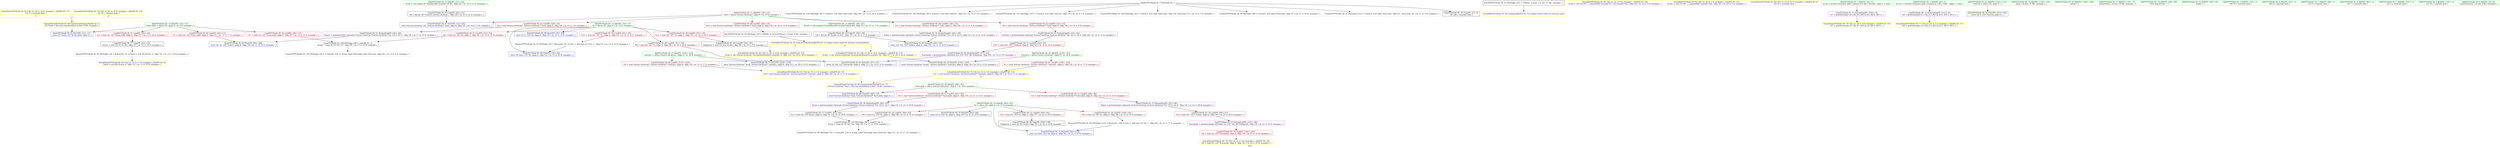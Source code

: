 digraph "VFG" {
	label="VFG";

	Node0x64d4032958d0 [shape=record,color=grey,label="{CmpVFGNode ID: 106 PAGEdge: [49 = cmp(48, 47, )]\n    %cmp = icmp slt i32 %6, %7, !dbg !44 \{ ln: 13  cl: 23  fl: example.c \}}"];
	Node0x64d4032958d0 -> Node0x64d4032951a0[style=solid];
	Node0x64d403295600 [shape=record,color=grey,label="{CmpVFGNode ID: 105 PAGEdge: [94 = cmp(93, 90, )]\n    %cmp = icmp slt i32 %0, %2, !dbg !32 \{ ln: 21  cl: 23  fl: example.c \}}"];
	Node0x64d403295600 -> Node0x64d4032946b0[style=solid];
	Node0x64d4032953d0 [shape=record,color=grey,label="{UnaryOPVFGNode ID: 104 PAGEdge: [45 = Unary(3, )]      br label %for.cond, !dbg !40 \{ ln: 13  cl: 10  fl: example.c \}}"];
	Node0x64d4032951a0 [shape=record,color=grey,label="{UnaryOPVFGNode ID: 103 PAGEdge: [50 = Unary(49, )]      br i1 %cmp, label %for.body, label %for.end, !dbg !45 \{ ln: 13  cl: 5  fl: example.c \}}"];
	Node0x64d403294f70 [shape=record,color=grey,label="{UnaryOPVFGNode ID: 102 PAGEdge: [59 = Unary(3, )]      br label %for.inc, !dbg !52 \{ ln: 15  cl: 5  fl: example.c \}}"];
	Node0x64d403294d40 [shape=record,color=grey,label="{UnaryOPVFGNode ID: 101 PAGEdge: [107 = Unary(3, )]      br label %for.inc, !dbg !39 \{ ln: 23  cl: 5  fl: example.c \}}"];
	Node0x64d403294b10 [shape=record,color=grey,label="{UnaryOPVFGNode ID: 100 PAGEdge: [65 = Unary(3, )]      br label %for.cond, !dbg !54, !llvm.loop !55 \{ ln: 13  cl: 5  fl: example.c \}}"];
	Node0x64d4032948e0 [shape=record,color=grey,label="{UnaryOPVFGNode ID: 99 PAGEdge: [88 = Unary(3, )]      br label %for.cond, !dbg !27 \{ ln: 21  cl: 10  fl: example.c \}}"];
	Node0x64d4032946b0 [shape=record,color=grey,label="{UnaryOPVFGNode ID: 98 PAGEdge: [95 = Unary(94, )]      br i1 %cmp, label %for.body, label %for.end, !dbg !33 \{ ln: 21  cl: 5  fl: example.c \}}"];
	Node0x64d403294410 [shape=record,color=grey,label="{UnaryOPVFGNode ID: 97 PAGEdge: [112 = Unary(3, )]      br label %for.cond, !dbg !41, !llvm.loop !42 \{ ln: 21  cl: 5  fl: example.c \}}"];
	Node0x64d4032941b0 [shape=record,color=grey,label="{BinaryOPVFGNode ID: 96 PAGEdge: [34 = Binary(35, 33, )]      %mul = mul i64 %conv, 4, !dbg !32 \{ ln: 12  cl: 29  fl: example.c \}}"];
	Node0x64d4032941b0 -> Node0x64d403292810[style=solid];
	Node0x64d40328ac90 [shape=record,color=grey,label="{BinaryOPVFGNode ID: 95 PAGEdge: [62 = Binary(63, 61, )]      %inc = add nsw i32 %12, 1, !dbg !53 \{ ln: 13  cl: 32  fl: example.c \}}"];
	Node0x64d40328ac90 -> Node0x64d4032919d0[style=solid];
	Node0x64d40324a780 [shape=record,color=grey,label="{BinaryOPVFGNode ID: 94 PAGEdge: [110 = Binary(63, 109, )]      %inc = add nsw i32 %8, 1, !dbg !40 \{ ln: 21  cl: 37  fl: example.c \}}"];
	Node0x64d40324a780 -> Node0x64d403291d60[style=solid];
	Node0x64d403293af0 [shape=record,color=black,label="{IntraPHIVFGNode ID: 93 PAGEdge: [10 = PHI(66, )]    createIntArray \{ in line: 9 file: example.c \}}"];
	Node0x64d403293af0 -> Node0x64d403293700[style=solid];
	Node0x64d40324a680 [shape=record,color=black,label="{IntraPHIVFGNode ID: 92 PAGEdge: [121 = PHI(44, )]    main \{ in line: 27 file: example.c \}}"];
	Node0x64d40324a680 -> Node0x64d403293520[style=solid];
	Node0x64d403293700 [shape=record,color=yellow,penwidth=2,label="{FormalRetVFGNode ID: 91 Fun[createIntArray]RetPN ID: 10 unique return node for function createIntArray|{<s0>5|<s1>6}}"];
	Node0x64d403293700:s0 -> Node0x64d403292cd0[style=solid,color=blue];
	Node0x64d403293700:s1 -> Node0x64d4032930f0[style=solid,color=blue];
	Node0x64d403293520 [shape=record,color=yellow,penwidth=2,label="{FormalRetVFGNode ID: 90 Fun[main]RetPN ID: 121 unique return node for function main}"];
	Node0x64d40328b470 [shape=record,color=yellow,penwidth=2,label="{FormalParmVFGNode ID: 89 Fun[createIntArray]ValPN ID: 11\n i32 %size \{ 0th arg createIntArray in line: 9 file: example.c \}}"];
	Node0x64d40328b470 -> Node0x64d4032912b0[style=solid];
	Node0x64d40324a5b0 [shape=record,color=yellow,penwidth=2,label="{FormalParmVFGNode ID: 88 Fun[useIntArray]ValPN ID: 79\n %struct.IntArray* %arr \{ 0th arg useIntArray in line: 19 file: example.c \}}"];
	Node0x64d40324a5b0 -> Node0x64d403291b00[style=solid];
	Node0x64d4032930f0 [shape=record,color=yellow,penwidth=2,label="{ActualRetVFGNode ID: 87 CS[\{ ln: 29  cl: 24  fl: example.c \}]ValPN ID: 134\n   %call1 = call %struct.IntArray* @createIntArray(i32 noundef 10), !dbg !27 \{ ln: 29  cl: 24  fl: example.c \}}"];
	Node0x64d4032930f0 -> Node0x64d4032920f0[style=solid];
	Node0x64d403292f90 [shape=record,color=yellow,penwidth=2,label="{ActualRetVFGNode ID: 86 CS[\{ ln: 22  cl: 9  fl: example.c \}]ValPN ID: 104\n   %call = call i32 (i8*, ...) @printf(i8* noundef %7, i32 noundef %6), !dbg !38 \{ ln: 22  cl: 9  fl: example.c \}}"];
	Node0x64d403292e30 [shape=record,color=yellow,penwidth=2,label="{ActualRetVFGNode ID: 85 CS[\{ ln: 24  cl: 5  fl: example.c \}]ValPN ID: 114\n   %call1 = call i32 (i8*, ...) @printf(i8* noundef %9), !dbg !45 \{ ln: 24  cl: 5  fl: example.c \}}"];
	Node0x64d403292cd0 [shape=record,color=yellow,penwidth=2,label="{ActualRetVFGNode ID: 84 CS[\{ ln: 28  cl: 24  fl: example.c \}]ValPN ID: 130\n   %call = call %struct.IntArray* @createIntArray(i32 noundef 5), !dbg !24 \{ ln: 28  cl: 24  fl: example.c \}}"];
	Node0x64d403292cd0 -> Node0x64d403291fc0[style=solid];
	Node0x64d403292ba0 [shape=record,color=yellow,penwidth=2,label="{ActualParmVFGNode ID: 83 CS[\{ ln: 10  cl: 21  fl: example.c \}]ValPN ID: 23\n i64 16 \{ constant data \}}"];
	Node0x64d403292a70 [shape=record,color=yellow,penwidth=2,label="{ActualParmVFGNode ID: 82 CS[\{ ln: 28  cl: 24  fl: example.c \}]ValPN ID: 131\n i32 5 \{ constant data \}|{<s0>5}}"];
	Node0x64d403292a70:s0 -> Node0x64d40328b470[style=solid,color=red];
	Node0x64d403292940 [shape=record,color=yellow,penwidth=2,label="{ActualParmVFGNode ID: 81 CS[\{ ln: 31  cl: 5  fl: example.c \}]ValPN ID: 137\n   %0 = load %struct.IntArray*, %struct.IntArray** %array1, align 8, !dbg !28 \{ ln: 31  cl: 17  fl: example.c \}|{<s0>7}}"];
	Node0x64d403292940:s0 -> Node0x64d40324a5b0[style=solid,color=red];
	Node0x64d403292810 [shape=record,color=yellow,penwidth=2,label="{ActualParmVFGNode ID: 80 CS[\{ ln: 12  cl: 17  fl: example.c \}]ValPN ID: 34\n   %mul = mul i64 %conv, 4, !dbg !32 \{ ln: 12  cl: 29  fl: example.c \}}"];
	Node0x64d4032926e0 [shape=record,color=yellow,penwidth=2,label="{ActualParmVFGNode ID: 79 CS[\{ ln: 22  cl: 9  fl: example.c \}]ValPN ID: 102\n   %6 = load i32, i32* %arrayidx, align 4, !dbg !34 \{ ln: 22  cl: 23  fl: example.c \}}"];
	Node0x64d4032925b0 [shape=record,color=yellow,penwidth=2,label="{ActualParmVFGNode ID: 78 CS[\{ ln: 22  cl: 9  fl: example.c \}]ValPN ID: 103\n   %7 = getelementptr [4 x i8], [4 x i8]* @.str, i64 0, i64 0 \{  \}}"];
	Node0x64d403292480 [shape=record,color=yellow,penwidth=2,label="{ActualParmVFGNode ID: 77 CS[\{ ln: 24  cl: 5  fl: example.c \}]ValPN ID: 113\n   %9 = getelementptr [2 x i8], [2 x i8]* @.str.1, i64 0, i64 0 \{  \}}"];
	Node0x64d403292350 [shape=record,color=yellow,penwidth=2,label="{ActualParmVFGNode ID: 76 CS[\{ ln: 29  cl: 24  fl: example.c \}]ValPN ID: 135\n i32 10 \{ constant data \}|{<s0>6}}"];
	Node0x64d403292350:s0 -> Node0x64d40328b470[style=solid,color=red];
	Node0x64d403292220 [shape=record,color=yellow,penwidth=2,label="{ActualParmVFGNode ID: 75 CS[\{ ln: 32  cl: 5  fl: example.c \}]ValPN ID: 139\n   %1 = load %struct.IntArray*, %struct.IntArray** %array2, align 8, !dbg !30 \{ ln: 32  cl: 17  fl: example.c \}|{<s0>8}}"];
	Node0x64d403292220:s0 -> Node0x64d40324a5b0[style=solid,color=red];
	Node0x64d4032920f0 [shape=record,color=blue,label="{StoreVFGNode ID: 74 StorePE: [126\<--134]  \n   store %struct.IntArray* %call1, %struct.IntArray** %array2, align 8, !dbg !26 \{ ln: 29  cl: 15  fl: example.c \}}"];
	Node0x64d403291fc0 [shape=record,color=blue,label="{StoreVFGNode ID: 73 StorePE: [124\<--130]  \n   store %struct.IntArray* %call, %struct.IntArray** %array1, align 8, !dbg !23 \{ ln: 28  cl: 15  fl: example.c \}}"];
	Node0x64d403291e90 [shape=record,color=blue,label="{StoreVFGNode ID: 72 StorePE: [122\<--44]  \n   store i32 0, i32* %retval, align 4 \{  \}}"];
	Node0x64d403291d60 [shape=record,color=blue,label="{StoreVFGNode ID: 71 StorePE: [82\<--110]  \n   store i32 %inc, i32* %i, align 4, !dbg !40 \{ ln: 21  cl: 37  fl: example.c \}}"];
	Node0x64d403291c30 [shape=record,color=blue,label="{StoreVFGNode ID: 70 StorePE: [82\<--44]  \n   store i32 0, i32* %i, align 4, !dbg !26 \{ ln: 21  cl: 14  fl: example.c \}}"];
	Node0x64d403291b00 [shape=record,color=blue,label="{StoreVFGNode ID: 69 StorePE: [80\<--79]  \n   store %struct.IntArray* %arr, %struct.IntArray** %arr.addr, align 8 \{  \}}"];
	Node0x64d4032919d0 [shape=record,color=blue,label="{StoreVFGNode ID: 68 StorePE: [16\<--62]  \n   store i32 %inc, i32* %i, align 4, !dbg !53 \{ ln: 13  cl: 32  fl: example.c \}}"];
	Node0x64d4032918a0 [shape=record,color=blue,label="{StoreVFGNode ID: 67 StorePE: [57\<--51]  \n   store i32 %8, i32* %arrayidx, align 4, !dbg !51 \{ ln: 14  cl: 22  fl: example.c \}}"];
	Node0x64d403291770 [shape=record,color=blue,label="{StoreVFGNode ID: 66 StorePE: [16\<--44]  \n   store i32 0, i32* %i, align 4, !dbg !39 \{ ln: 13  cl: 14  fl: example.c \}}"];
	Node0x64d403291640 [shape=record,color=blue,label="{StoreVFGNode ID: 65 StorePE: [40\<--38]  \n   store i32* %4, i32** %data, align 8, !dbg !36 \{ ln: 12  cl: 15  fl: example.c \}}"];
	Node0x64d403291510 [shape=record,color=blue,label="{StoreVFGNode ID: 64 StorePE: [30\<--28]  \n   store i32 %1, i32* %size1, align 8, !dbg !30 \{ ln: 11  cl: 15  fl: example.c \}}"];
	Node0x64d4032913e0 [shape=record,color=blue,label="{StoreVFGNode ID: 63 StorePE: [14\<--26]  \n   store %struct.IntArray* %0, %struct.IntArray** %arr, align 8, !dbg !25 \{ ln: 10  cl: 15  fl: example.c \}}"];
	Node0x64d4032912b0 [shape=record,color=blue,label="{StoreVFGNode ID: 62 StorePE: [12\<--11]  \n   store i32 %size, i32* %size.addr, align 4 \{  \}}"];
	Node0x64d403291150 [shape=record,color=red,label="{LoadVFGNode ID: 61 LoadPE: [139\<--126]  \n   %1 = load %struct.IntArray*, %struct.IntArray** %array2, align 8, !dbg !30 \{ ln: 32  cl: 17  fl: example.c \}}"];
	Node0x64d403291150 -> Node0x64d403292220[style=solid];
	Node0x64d403290bf0 [shape=record,color=red,label="{LoadVFGNode ID: 60 LoadPE: [137\<--124]  \n   %0 = load %struct.IntArray*, %struct.IntArray** %array1, align 8, !dbg !28 \{ ln: 31  cl: 17  fl: example.c \}}"];
	Node0x64d403290bf0 -> Node0x64d403292940[style=solid];
	Node0x64d403290a90 [shape=record,color=red,label="{LoadVFGNode ID: 59 LoadPE: [102\<--101]  \n   %6 = load i32, i32* %arrayidx, align 4, !dbg !34 \{ ln: 22  cl: 23  fl: example.c \}}"];
	Node0x64d403290a90 -> Node0x64d4032926e0[style=solid];
	Node0x64d40328dff0 [shape=record,color=black,label="{CopyVFGNode ID: 28 CopyPE: [38\<--36]  \n   %4 = bitcast i8* %call2 to i32*, !dbg !33 \{ ln: 12  cl: 17  fl: example.c \}}"];
	Node0x64d40328dff0 -> Node0x64d403291640[style=solid];
	Node0x64d40328de90 [shape=record,color=black,label="{CopyVFGNode ID: 27 CopyPE: [33\<--32]  \n   %conv = sext i32 %3 to i64, !dbg !31 \{ ln: 12  cl: 24  fl: example.c \}}"];
	Node0x64d40328de90 -> Node0x64d4032941b0[style=solid];
	Node0x64d40328dd30 [shape=record,color=black,label="{CopyVFGNode ID: 26 CopyPE: [26\<--21]  \n   %0 = bitcast i8* %call to %struct.IntArray*, !dbg !26 \{ ln: 10  cl: 21  fl: example.c \}}"];
	Node0x64d40328dd30 -> Node0x64d4032913e0[style=solid];
	Node0x64d40328dbd0 [shape=record,color=black,label="{CopyVFGNode ID: 25 CopyPE: [2\<--3]  \n i8* null \{ constant data \}}"];
	Node0x64d40328da70 [shape=record,color=green,label="{AddrVFGNode ID: 24 AddrPE: [126\<--127]  \n   %array2 = alloca %struct.IntArray*, align 8 \{ ln: 29 fl: example.c \}}"];
	Node0x64d40328da70 -> Node0x64d403291150[style=solid];
	Node0x64d40328da70 -> Node0x64d4032920f0[style=solid];
	Node0x64d40328d910 [shape=record,color=green,label="{AddrVFGNode ID: 23 AddrPE: [124\<--125]  \n   %array1 = alloca %struct.IntArray*, align 8 \{ ln: 28 fl: example.c \}}"];
	Node0x64d40328d910 -> Node0x64d403290bf0[style=solid];
	Node0x64d40328d910 -> Node0x64d403291fc0[style=solid];
	Node0x64d40328d750 [shape=record,color=green,label="{AddrVFGNode ID: 22 AddrPE: [122\<--123]  \n   %retval = alloca i32, align 4 \{  \}}"];
	Node0x64d40328d750 -> Node0x64d403291e90[style=solid];
	Node0x64d40328d5f0 [shape=record,color=green,label="{AddrVFGNode ID: 21 AddrPE: [119\<--120]  \n main \{ in line: 27 file: example.c \}}"];
	Node0x64d40328d3a0 [shape=record,color=green,label="{AddrVFGNode ID: 20 AddrPE: [105\<--106]  \n printf \{  \}}"];
	Node0x64d40328d240 [shape=record,color=green,label="{AddrVFGNode ID: 19 AddrPE: [82\<--83]  \n   %i = alloca i32, align 4 \{ ln: 21 fl: example.c \}}"];
	Node0x64d40328d240 -> Node0x64d4032903b0[style=solid];
	Node0x64d40328d240 -> Node0x64d403290510[style=solid];
	Node0x64d40328d240 -> Node0x64d403290670[style=solid];
	Node0x64d40328d240 -> Node0x64d403291c30[style=solid];
	Node0x64d40328d240 -> Node0x64d403291d60[style=solid];
	Node0x64d40328d0e0 [shape=record,color=green,label="{AddrVFGNode ID: 18 AddrPE: [80\<--81]  \n   %arr.addr = alloca %struct.IntArray*, align 8 \{ ln: 19 fl: example.c \}}"];
	Node0x64d40328d0e0 -> Node0x64d4032900f0[style=solid];
	Node0x64d40328d0e0 -> Node0x64d403290250[style=solid];
	Node0x64d40328d0e0 -> Node0x64d403291b00[style=solid];
	Node0x64d40328cf80 [shape=record,color=green,label="{AddrVFGNode ID: 17 AddrPE: [76\<--77]  \n useIntArray \{ in line: 19 file: example.c \}}"];
	Node0x64d40328ce20 [shape=record,color=green,label="{AddrVFGNode ID: 16 AddrPE: [68\<--69]  \n llvm.dbg.declare \{  \}}"];
	Node0x64d40328ccc0 [shape=record,color=green,label="{AddrVFGNode ID: 15 AddrPE: [36\<--37]  \n   %call2 = call noalias i8* @malloc(i64 noundef %mul) #4, !dbg !33 \{ ln: 12  cl: 17  fl: example.c \}}"];
	Node0x64d40328ccc0 -> Node0x64d40328dff0[style=solid];
	Node0x64d40328ca70 [shape=record,color=green,label="{AddrVFGNode ID: 14 AddrPE: [24\<--25]  \n malloc \{  \}}"];
	Node0x64d40328c910 [shape=record,color=green,label="{AddrVFGNode ID: 13 AddrPE: [21\<--22]  \n   %call = call noalias i8* @malloc(i64 noundef 16) #4, !dbg !26 \{ ln: 10  cl: 21  fl: example.c \}}"];
	Node0x64d40328c910 -> Node0x64d40328dd30[style=solid];
	Node0x64d4031f0cb0 [shape=record,color=grey,label="{NullPtrVFGNode ID: 0 PAGNode ID: 3\n}"];
	Node0x64d4031f0cb0 -> Node0x64d40328dbd0[style=solid];
	Node0x64d4031f0cb0 -> Node0x64d403294410[style=solid];
	Node0x64d4031f0cb0 -> Node0x64d4032948e0[style=solid];
	Node0x64d4031f0cb0 -> Node0x64d403294b10[style=solid];
	Node0x64d4031f0cb0 -> Node0x64d403294d40[style=solid];
	Node0x64d4031f0cb0 -> Node0x64d403294f70[style=solid];
	Node0x64d4031f0cb0 -> Node0x64d4032953d0[style=solid];
	Node0x64d40324a840 [shape=record,color=green,label="{AddrVFGNode ID: 1 AddrPE: [4\<--1]  \n @.str = private unnamed_addr constant [4 x i8] c\"%d \\00\", align 1 \{ Glob  \}}"];
	Node0x64d40324a840 -> Node0x64d40328e410[style=solid];
	Node0x64d403289de0 [shape=record,color=green,label="{AddrVFGNode ID: 2 AddrPE: [6\<--1]  \n @.str.1 = private unnamed_addr constant [2 x i8] c\"n\\00\", align 1 \{ Glob  \}}"];
	Node0x64d403289de0 -> Node0x64d40328e570[style=solid];
	Node0x64d403289e70 [shape=record,color=green,label="{AddrVFGNode ID: 3 AddrPE: [23\<--1]  \n i64 16 \{ constant data \}}"];
	Node0x64d403289f00 [shape=record,color=green,label="{AddrVFGNode ID: 4 AddrPE: [35\<--1]  \n i64 4 \{ constant data \}}"];
	Node0x64d403289f90 [shape=record,color=green,label="{AddrVFGNode ID: 5 AddrPE: [44\<--1]  \n i32 0 \{ constant data \}}"];
	Node0x64d40328a080 [shape=record,color=green,label="{AddrVFGNode ID: 6 AddrPE: [63\<--1]  \n i32 1 \{ constant data \}}"];
	Node0x64d40328a1a0 [shape=record,color=green,label="{AddrVFGNode ID: 7 AddrPE: [131\<--1]  \n i32 5 \{ constant data \}}"];
	Node0x64d40328a2c0 [shape=record,color=green,label="{AddrVFGNode ID: 8 AddrPE: [135\<--1]  \n i32 10 \{ constant data \}}"];
	Node0x64d40328a3e0 [shape=record,color=green,label="{AddrVFGNode ID: 9 AddrPE: [8\<--9]  \n createIntArray \{ in line: 9 file: example.c \}}"];
	Node0x64d40328a500 [shape=record,color=green,label="{AddrVFGNode ID: 10 AddrPE: [12\<--13]  \n   %size.addr = alloca i32, align 4 \{ ln: 9 fl: example.c \}}"];
	Node0x64d40328a500 -> Node0x64d40328f070[style=solid];
	Node0x64d40328a500 -> Node0x64d40328f1d0[style=solid];
	Node0x64d40328a500 -> Node0x64d40328f330[style=solid];
	Node0x64d40328a500 -> Node0x64d4032912b0[style=solid];
	Node0x64d40328a740 [shape=record,color=green,label="{AddrVFGNode ID: 11 AddrPE: [14\<--15]  \n   %arr = alloca %struct.IntArray*, align 8 \{ ln: 10 fl: example.c \}}"];
	Node0x64d40328a740 -> Node0x64d40328f490[style=solid];
	Node0x64d40328a740 -> Node0x64d40328f5f0[style=solid];
	Node0x64d40328a740 -> Node0x64d40328f750[style=solid];
	Node0x64d40328a740 -> Node0x64d40328f8b0[style=solid];
	Node0x64d40328a740 -> Node0x64d4032913e0[style=solid];
	Node0x64d40328a8a0 [shape=record,color=green,label="{AddrVFGNode ID: 12 AddrPE: [16\<--17]  \n   %i = alloca i32, align 4 \{ ln: 13 fl: example.c \}}"];
	Node0x64d40328a8a0 -> Node0x64d40328fa10[style=solid];
	Node0x64d40328a8a0 -> Node0x64d40328fb70[style=solid];
	Node0x64d40328a8a0 -> Node0x64d40328fcd0[style=solid];
	Node0x64d40328a8a0 -> Node0x64d40328fe30[style=solid];
	Node0x64d40328a8a0 -> Node0x64d403291770[style=solid];
	Node0x64d40328a8a0 -> Node0x64d4032919d0[style=solid];
	Node0x64d40328e150 [shape=record,color=black,label="{CopyVFGNode ID: 29 CopyPE: [56\<--55]  \n   %idxprom = sext i32 %11 to i64, !dbg !48 \{ ln: 14  cl: 9  fl: example.c \}}"];
	Node0x64d40328e2b0 [shape=record,color=black,label="{CopyVFGNode ID: 30 CopyPE: [100\<--99]  \n   %idxprom = sext i32 %5 to i64, !dbg !34 \{ ln: 22  cl: 23  fl: example.c \}}"];
	Node0x64d40328e410 [shape=record,color=purple,label="{GepVFGNode ID: 31 NormalGepPE: [103\<--4]  \n   %7 = getelementptr [4 x i8], [4 x i8]* @.str, i64 0, i64 0 \{  \}}"];
	Node0x64d40328e410 -> Node0x64d4032925b0[style=solid];
	Node0x64d40328e570 [shape=record,color=purple,label="{GepVFGNode ID: 32 NormalGepPE: [113\<--6]  \n   %9 = getelementptr [2 x i8], [2 x i8]* @.str.1, i64 0, i64 0 \{  \}}"];
	Node0x64d40328e570 -> Node0x64d403292480[style=solid];
	Node0x64d40328e6d0 [shape=record,color=purple,label="{GepVFGNode ID: 33 NormalGepPE: [30\<--29]  \n   %size1 = getelementptr inbounds %struct.IntArray, %struct.IntArray* %2, i32 0, i32 1, !dbg !29 \{ ln: 11  cl: 10  fl: example.c \}}"];
	Node0x64d40328e6d0 -> Node0x64d403291510[style=solid];
	Node0x64d40328e830 [shape=record,color=purple,label="{GepVFGNode ID: 34 NormalGepPE: [40\<--39]  \n   %data = getelementptr inbounds %struct.IntArray, %struct.IntArray* %5, i32 0, i32 0, !dbg !35 \{ ln: 12  cl: 10  fl: example.c \}}"];
	Node0x64d40328e830 -> Node0x64d403291640[style=solid];
	Node0x64d40328e990 [shape=record,color=purple,label="{GepVFGNode ID: 35 NormalGepPE: [53\<--52]  \n   %data4 = getelementptr inbounds %struct.IntArray, %struct.IntArray* %9, i32 0, i32 0, !dbg !49 \{ ln: 14  cl: 14  fl: example.c \}}"];
	Node0x64d40328e990 -> Node0x64d40328ff90[style=solid];
	Node0x64d40328eaf0 [shape=record,color=purple,label="{GepVFGNode ID: 36 NormalGepPE: [92\<--91]  \n   %size = getelementptr inbounds %struct.IntArray, %struct.IntArray* %1, i32 0, i32 1, !dbg !31 \{ ln: 21  cl: 30  fl: example.c \}}"];
	Node0x64d40328eaf0 -> Node0x64d4032907d0[style=solid];
	Node0x64d40328ec50 [shape=record,color=purple,label="{GepVFGNode ID: 37 NormalGepPE: [97\<--96]  \n   %data = getelementptr inbounds %struct.IntArray, %struct.IntArray* %3, i32 0, i32 0, !dbg !36 \{ ln: 22  cl: 28  fl: example.c \}}"];
	Node0x64d40328ec50 -> Node0x64d403290930[style=solid];
	Node0x64d40328edb0 [shape=record,color=purple,label="{GepVFGNode ID: 38 VariantGepPE: [57\<--54]  \n   %arrayidx = getelementptr inbounds i32, i32* %10, i64 %idxprom, !dbg !48 \{ ln: 14  cl: 9  fl: example.c \}}"];
	Node0x64d40328edb0 -> Node0x64d4032918a0[style=solid];
	Node0x64d40328ef10 [shape=record,color=purple,label="{GepVFGNode ID: 39 VariantGepPE: [101\<--98]  \n   %arrayidx = getelementptr inbounds i32, i32* %4, i64 %idxprom, !dbg !34 \{ ln: 22  cl: 23  fl: example.c \}}"];
	Node0x64d40328ef10 -> Node0x64d403290a90[style=solid];
	Node0x64d40328f070 [shape=record,color=red,label="{LoadVFGNode ID: 40 LoadPE: [28\<--12]  \n   %1 = load i32, i32* %size.addr, align 4, !dbg !27 \{ ln: 11  cl: 17  fl: example.c \}}"];
	Node0x64d40328f070 -> Node0x64d403291510[style=solid];
	Node0x64d40328f1d0 [shape=record,color=red,label="{LoadVFGNode ID: 41 LoadPE: [32\<--12]  \n   %3 = load i32, i32* %size.addr, align 4, !dbg !31 \{ ln: 12  cl: 24  fl: example.c \}}"];
	Node0x64d40328f1d0 -> Node0x64d40328de90[style=solid];
	Node0x64d40328f330 [shape=record,color=red,label="{LoadVFGNode ID: 42 LoadPE: [48\<--12]  \n   %7 = load i32, i32* %size.addr, align 4, !dbg !43 \{ ln: 13  cl: 25  fl: example.c \}}"];
	Node0x64d40328f330 -> Node0x64d4032958d0[style=solid];
	Node0x64d40328f490 [shape=record,color=red,label="{LoadVFGNode ID: 43 LoadPE: [29\<--14]  \n   %2 = load %struct.IntArray*, %struct.IntArray** %arr, align 8, !dbg !28 \{ ln: 11  cl: 5  fl: example.c \}}"];
	Node0x64d40328f490 -> Node0x64d40328e6d0[style=solid];
	Node0x64d40328f5f0 [shape=record,color=red,label="{LoadVFGNode ID: 44 LoadPE: [39\<--14]  \n   %5 = load %struct.IntArray*, %struct.IntArray** %arr, align 8, !dbg !34 \{ ln: 12  cl: 5  fl: example.c \}}"];
	Node0x64d40328f5f0 -> Node0x64d40328e830[style=solid];
	Node0x64d40328f750 [shape=record,color=red,label="{LoadVFGNode ID: 45 LoadPE: [52\<--14]  \n   %9 = load %struct.IntArray*, %struct.IntArray** %arr, align 8, !dbg !48 \{ ln: 14  cl: 9  fl: example.c \}}"];
	Node0x64d40328f750 -> Node0x64d40328e990[style=solid];
	Node0x64d40328f8b0 [shape=record,color=red,label="{LoadVFGNode ID: 46 LoadPE: [66\<--14]  \n   %13 = load %struct.IntArray*, %struct.IntArray** %arr, align 8, !dbg !58 \{ ln: 16  cl: 12  fl: example.c \}}"];
	Node0x64d40328f8b0 -> Node0x64d403293af0[style=solid];
	Node0x64d40328fa10 [shape=record,color=red,label="{LoadVFGNode ID: 47 LoadPE: [47\<--16]  \n   %6 = load i32, i32* %i, align 4, !dbg !41 \{ ln: 13  cl: 21  fl: example.c \}}"];
	Node0x64d40328fa10 -> Node0x64d4032958d0[style=solid];
	Node0x64d40328fb70 [shape=record,color=red,label="{LoadVFGNode ID: 48 LoadPE: [51\<--16]  \n   %8 = load i32, i32* %i, align 4, !dbg !46 \{ ln: 14  cl: 24  fl: example.c \}}"];
	Node0x64d40328fb70 -> Node0x64d4032918a0[style=solid];
	Node0x64d40328fcd0 [shape=record,color=red,label="{LoadVFGNode ID: 49 LoadPE: [55\<--16]  \n   %11 = load i32, i32* %i, align 4, !dbg !50 \{ ln: 14  cl: 19  fl: example.c \}}"];
	Node0x64d40328fcd0 -> Node0x64d40328e150[style=solid];
	Node0x64d40328fe30 [shape=record,color=red,label="{LoadVFGNode ID: 50 LoadPE: [61\<--16]  \n   %12 = load i32, i32* %i, align 4, !dbg !53 \{ ln: 13  cl: 32  fl: example.c \}}"];
	Node0x64d40328fe30 -> Node0x64d40328ac90[style=solid];
	Node0x64d40328ff90 [shape=record,color=red,label="{LoadVFGNode ID: 51 LoadPE: [54\<--53]  \n   %10 = load i32*, i32** %data4, align 8, !dbg !49 \{ ln: 14  cl: 14  fl: example.c \}}"];
	Node0x64d40328ff90 -> Node0x64d40328edb0[style=solid];
	Node0x64d4032900f0 [shape=record,color=red,label="{LoadVFGNode ID: 52 LoadPE: [91\<--80]  \n   %1 = load %struct.IntArray*, %struct.IntArray** %arr.addr, align 8, !dbg !30 \{ ln: 21  cl: 25  fl: example.c \}}"];
	Node0x64d4032900f0 -> Node0x64d40328eaf0[style=solid];
	Node0x64d403290250 [shape=record,color=red,label="{LoadVFGNode ID: 53 LoadPE: [96\<--80]  \n   %3 = load %struct.IntArray*, %struct.IntArray** %arr.addr, align 8, !dbg !34 \{ ln: 22  cl: 23  fl: example.c \}}"];
	Node0x64d403290250 -> Node0x64d40328ec50[style=solid];
	Node0x64d4032903b0 [shape=record,color=red,label="{LoadVFGNode ID: 54 LoadPE: [90\<--82]  \n   %0 = load i32, i32* %i, align 4, !dbg !28 \{ ln: 21  cl: 21  fl: example.c \}}"];
	Node0x64d4032903b0 -> Node0x64d403295600[style=solid];
	Node0x64d403290510 [shape=record,color=red,label="{LoadVFGNode ID: 55 LoadPE: [99\<--82]  \n   %5 = load i32, i32* %i, align 4, !dbg !37 \{ ln: 22  cl: 33  fl: example.c \}}"];
	Node0x64d403290510 -> Node0x64d40328e2b0[style=solid];
	Node0x64d403290670 [shape=record,color=red,label="{LoadVFGNode ID: 56 LoadPE: [109\<--82]  \n   %8 = load i32, i32* %i, align 4, !dbg !40 \{ ln: 21  cl: 37  fl: example.c \}}"];
	Node0x64d403290670 -> Node0x64d40324a780[style=solid];
	Node0x64d4032907d0 [shape=record,color=red,label="{LoadVFGNode ID: 57 LoadPE: [93\<--92]  \n   %2 = load i32, i32* %size, align 8, !dbg !31 \{ ln: 21  cl: 30  fl: example.c \}}"];
	Node0x64d4032907d0 -> Node0x64d403295600[style=solid];
	Node0x64d403290930 [shape=record,color=red,label="{LoadVFGNode ID: 58 LoadPE: [98\<--97]  \n   %4 = load i32*, i32** %data, align 8, !dbg !36 \{ ln: 22  cl: 28  fl: example.c \}}"];
	Node0x64d403290930 -> Node0x64d40328ef10[style=solid];
}
